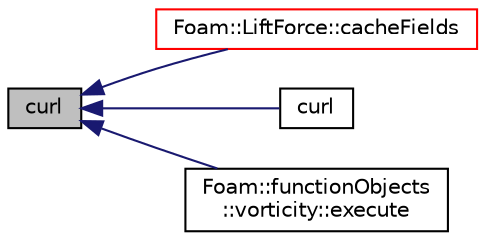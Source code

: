 digraph "curl"
{
  bgcolor="transparent";
  edge [fontname="Helvetica",fontsize="10",labelfontname="Helvetica",labelfontsize="10"];
  node [fontname="Helvetica",fontsize="10",shape=record];
  rankdir="LR";
  Node1 [label="curl",height=0.2,width=0.4,color="black", fillcolor="grey75", style="filled", fontcolor="black"];
  Node1 -> Node2 [dir="back",color="midnightblue",fontsize="10",style="solid",fontname="Helvetica"];
  Node2 [label="Foam::LiftForce::cacheFields",height=0.2,width=0.4,color="red",URL="$a01343.html#a6005414ac27ae3e0b5a783ba216c1906",tooltip="Cache fields. "];
  Node1 -> Node3 [dir="back",color="midnightblue",fontsize="10",style="solid",fontname="Helvetica"];
  Node3 [label="curl",height=0.2,width=0.4,color="black",URL="$a10972.html#a77672b727d6e6b30a767ddafe7a2b04c"];
  Node1 -> Node4 [dir="back",color="midnightblue",fontsize="10",style="solid",fontname="Helvetica"];
  Node4 [label="Foam::functionObjects\l::vorticity::execute",height=0.2,width=0.4,color="black",URL="$a02926.html#ac7366682f728350b2ed2c67e9aa68f3e",tooltip="Execute, currently does nothing. "];
}

